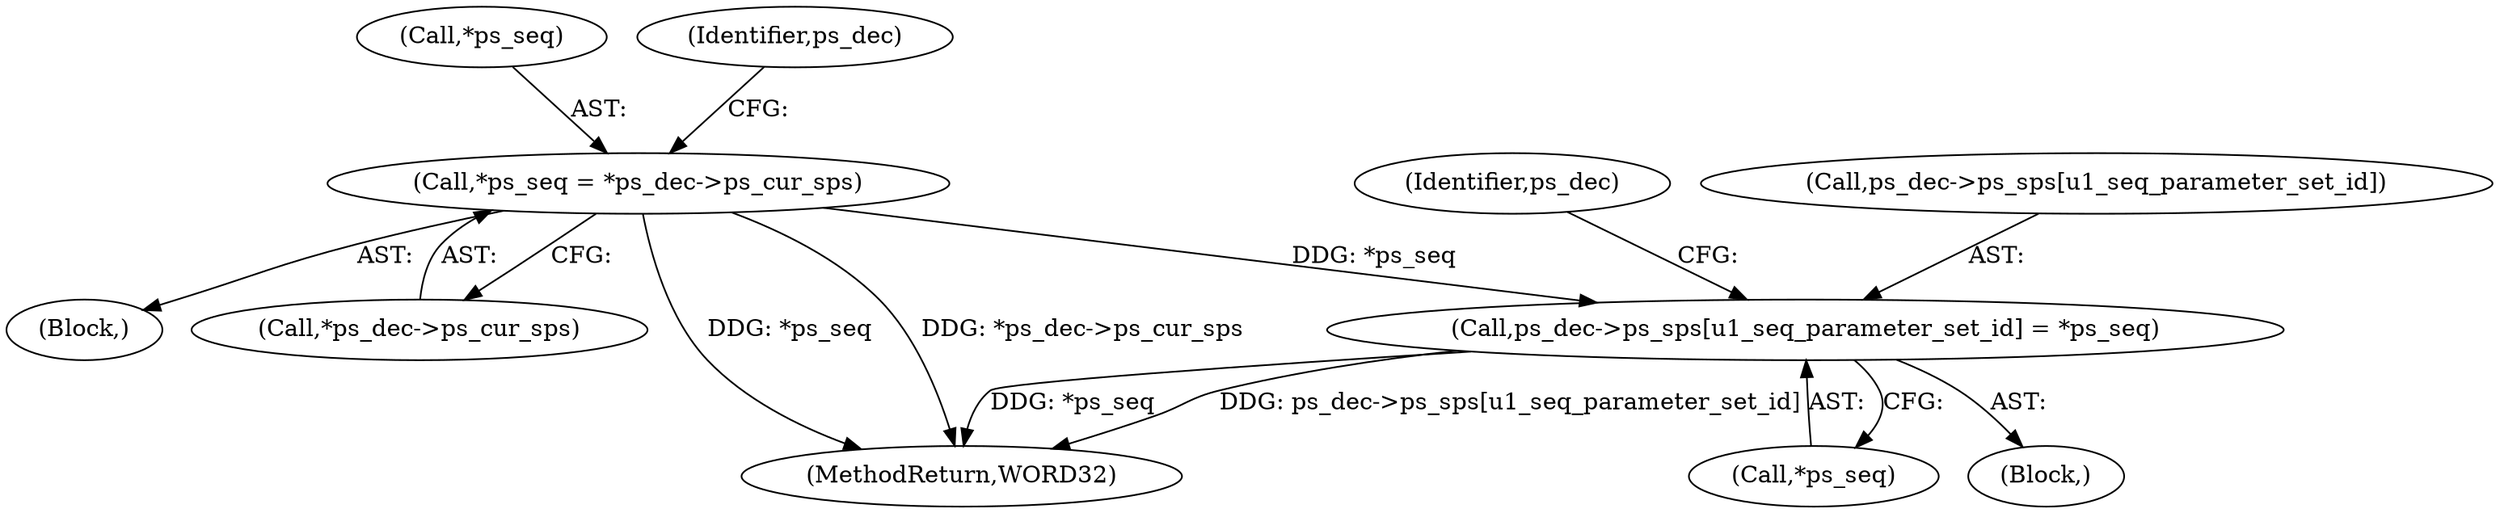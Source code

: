digraph "0_Android_42cf02965b11c397dd37a0063e683cef005bc0ae@array" {
"1001457" [label="(Call,ps_dec->ps_sps[u1_seq_parameter_set_id] = *ps_seq)"];
"1000326" [label="(Call,*ps_seq = *ps_dec->ps_cur_sps)"];
"1001457" [label="(Call,ps_dec->ps_sps[u1_seq_parameter_set_id] = *ps_seq)"];
"1001477" [label="(MethodReturn,WORD32)"];
"1000325" [label="(Block,)"];
"1000166" [label="(Block,)"];
"1000327" [label="(Call,*ps_seq)"];
"1000326" [label="(Call,*ps_seq = *ps_dec->ps_cur_sps)"];
"1000329" [label="(Call,*ps_dec->ps_cur_sps)"];
"1000337" [label="(Identifier,ps_dec)"];
"1001463" [label="(Call,*ps_seq)"];
"1001467" [label="(Identifier,ps_dec)"];
"1001458" [label="(Call,ps_dec->ps_sps[u1_seq_parameter_set_id])"];
"1001457" -> "1000166"  [label="AST: "];
"1001457" -> "1001463"  [label="CFG: "];
"1001458" -> "1001457"  [label="AST: "];
"1001463" -> "1001457"  [label="AST: "];
"1001467" -> "1001457"  [label="CFG: "];
"1001457" -> "1001477"  [label="DDG: *ps_seq"];
"1001457" -> "1001477"  [label="DDG: ps_dec->ps_sps[u1_seq_parameter_set_id]"];
"1000326" -> "1001457"  [label="DDG: *ps_seq"];
"1000326" -> "1000325"  [label="AST: "];
"1000326" -> "1000329"  [label="CFG: "];
"1000327" -> "1000326"  [label="AST: "];
"1000329" -> "1000326"  [label="AST: "];
"1000337" -> "1000326"  [label="CFG: "];
"1000326" -> "1001477"  [label="DDG: *ps_dec->ps_cur_sps"];
"1000326" -> "1001477"  [label="DDG: *ps_seq"];
}
